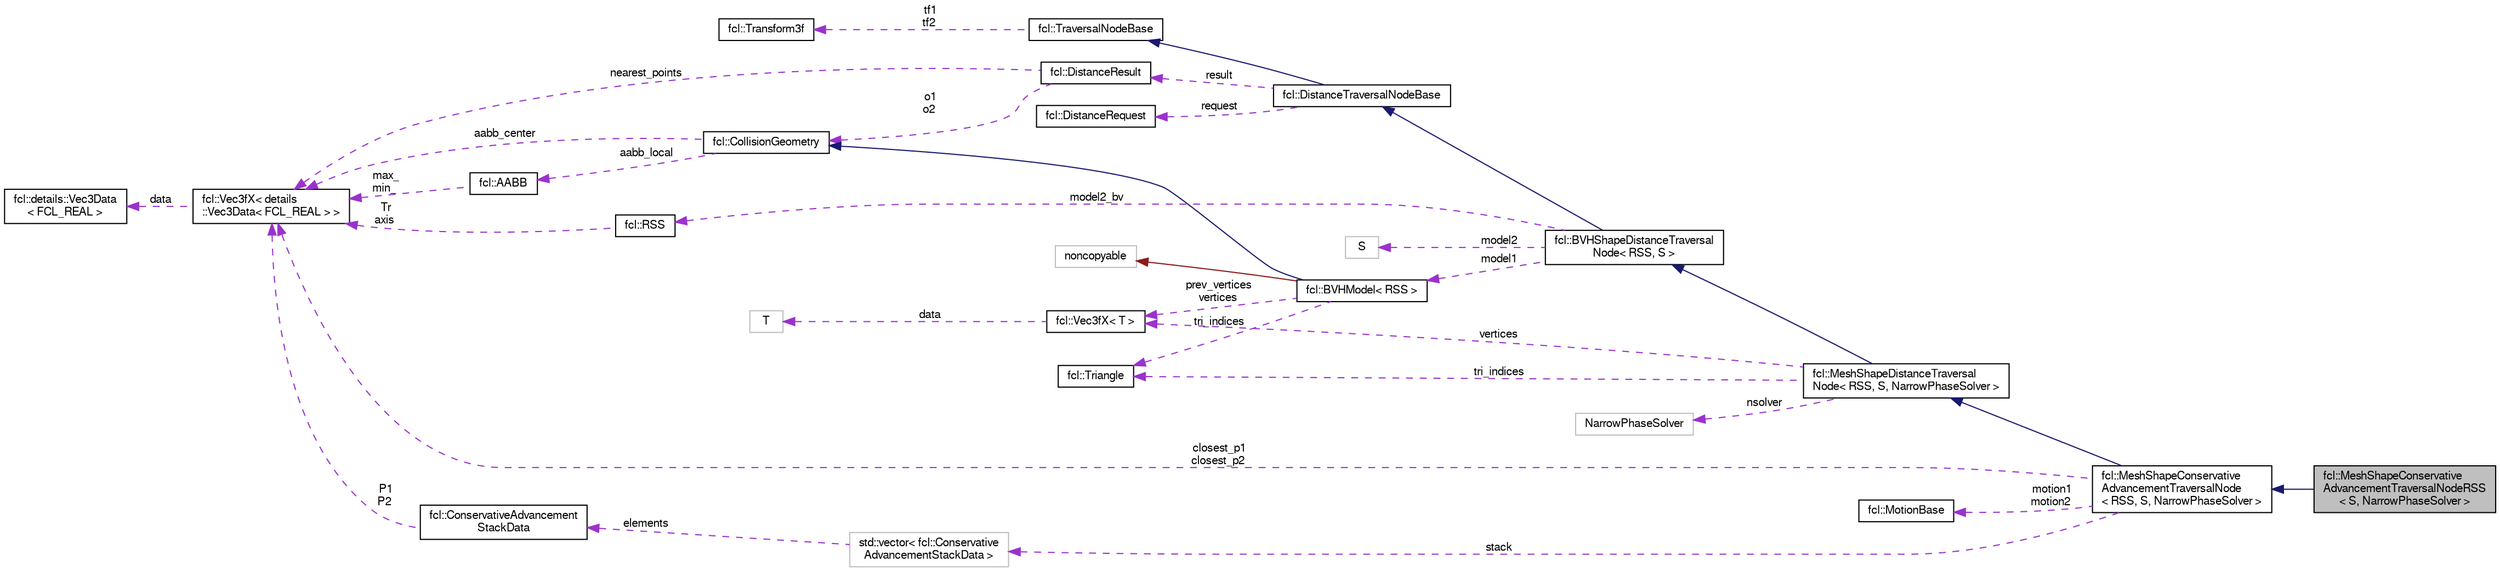 digraph "fcl::MeshShapeConservativeAdvancementTraversalNodeRSS&lt; S, NarrowPhaseSolver &gt;"
{
  edge [fontname="FreeSans",fontsize="10",labelfontname="FreeSans",labelfontsize="10"];
  node [fontname="FreeSans",fontsize="10",shape=record];
  rankdir="LR";
  Node1 [label="fcl::MeshShapeConservative\lAdvancementTraversalNodeRSS\l\< S, NarrowPhaseSolver \>",height=0.2,width=0.4,color="black", fillcolor="grey75", style="filled" fontcolor="black"];
  Node2 -> Node1 [dir="back",color="midnightblue",fontsize="10",style="solid",fontname="FreeSans"];
  Node2 [label="fcl::MeshShapeConservative\lAdvancementTraversalNode\l\< RSS, S, NarrowPhaseSolver \>",height=0.2,width=0.4,color="black", fillcolor="white", style="filled",URL="$a00109.html"];
  Node3 -> Node2 [dir="back",color="midnightblue",fontsize="10",style="solid",fontname="FreeSans"];
  Node3 [label="fcl::MeshShapeDistanceTraversal\lNode\< RSS, S, NarrowPhaseSolver \>",height=0.2,width=0.4,color="black", fillcolor="white", style="filled",URL="$a00112.html"];
  Node4 -> Node3 [dir="back",color="midnightblue",fontsize="10",style="solid",fontname="FreeSans"];
  Node4 [label="fcl::BVHShapeDistanceTraversal\lNode\< RSS, S \>",height=0.2,width=0.4,color="black", fillcolor="white", style="filled",URL="$a00020.html"];
  Node5 -> Node4 [dir="back",color="midnightblue",fontsize="10",style="solid",fontname="FreeSans"];
  Node5 [label="fcl::DistanceTraversalNodeBase",height=0.2,width=0.4,color="black", fillcolor="white", style="filled",URL="$a00046.html",tooltip="Node structure encoding the information required for distance traversal. "];
  Node6 -> Node5 [dir="back",color="midnightblue",fontsize="10",style="solid",fontname="FreeSans"];
  Node6 [label="fcl::TraversalNodeBase",height=0.2,width=0.4,color="black", fillcolor="white", style="filled",URL="$a00214.html",tooltip="Node structure encoding the information required for traversal. "];
  Node7 -> Node6 [dir="back",color="darkorchid3",fontsize="10",style="dashed",label=" tf1\ntf2" ,fontname="FreeSans"];
  Node7 [label="fcl::Transform3f",height=0.2,width=0.4,color="black", fillcolor="white", style="filled",URL="$a00212.html",tooltip="Simple transform class used locally by InterpMotion. "];
  Node8 -> Node5 [dir="back",color="darkorchid3",fontsize="10",style="dashed",label=" result" ,fontname="FreeSans"];
  Node8 [label="fcl::DistanceResult",height=0.2,width=0.4,color="black", fillcolor="white", style="filled",URL="$a00045.html",tooltip="distance result "];
  Node9 -> Node8 [dir="back",color="darkorchid3",fontsize="10",style="dashed",label=" nearest_points" ,fontname="FreeSans"];
  Node9 [label="fcl::Vec3fX\< details\l::Vec3Data\< FCL_REAL \> \>",height=0.2,width=0.4,color="black", fillcolor="white", style="filled",URL="$a00223.html"];
  Node10 -> Node9 [dir="back",color="darkorchid3",fontsize="10",style="dashed",label=" data" ,fontname="FreeSans"];
  Node10 [label="fcl::details::Vec3Data\l\< FCL_REAL \>",height=0.2,width=0.4,color="black", fillcolor="white", style="filled",URL="$a00222.html"];
  Node11 -> Node8 [dir="back",color="darkorchid3",fontsize="10",style="dashed",label=" o1\no2" ,fontname="FreeSans"];
  Node11 [label="fcl::CollisionGeometry",height=0.2,width=0.4,color="black", fillcolor="white", style="filled",URL="$a00028.html",tooltip="The geometry for the object for collision or distance computation. "];
  Node9 -> Node11 [dir="back",color="darkorchid3",fontsize="10",style="dashed",label=" aabb_center" ,fontname="FreeSans"];
  Node12 -> Node11 [dir="back",color="darkorchid3",fontsize="10",style="dashed",label=" aabb_local" ,fontname="FreeSans"];
  Node12 [label="fcl::AABB",height=0.2,width=0.4,color="black", fillcolor="white", style="filled",URL="$a00003.html",tooltip="A class describing the AABB collision structure, which is a box in 3D space determined by two diagona..."];
  Node9 -> Node12 [dir="back",color="darkorchid3",fontsize="10",style="dashed",label=" max_\nmin_" ,fontname="FreeSans"];
  Node13 -> Node5 [dir="back",color="darkorchid3",fontsize="10",style="dashed",label=" request" ,fontname="FreeSans"];
  Node13 [label="fcl::DistanceRequest",height=0.2,width=0.4,color="black", fillcolor="white", style="filled",URL="$a00044.html",tooltip="request to the distance computation "];
  Node14 -> Node4 [dir="back",color="darkorchid3",fontsize="10",style="dashed",label=" model2_bv" ,fontname="FreeSans"];
  Node14 [label="fcl::RSS",height=0.2,width=0.4,color="black", fillcolor="white", style="filled",URL="$a00156.html",tooltip="A class for rectangle sphere-swept bounding volume. "];
  Node9 -> Node14 [dir="back",color="darkorchid3",fontsize="10",style="dashed",label=" Tr\naxis" ,fontname="FreeSans"];
  Node15 -> Node4 [dir="back",color="darkorchid3",fontsize="10",style="dashed",label=" model2" ,fontname="FreeSans"];
  Node15 [label="S",height=0.2,width=0.4,color="grey75", fillcolor="white", style="filled"];
  Node16 -> Node4 [dir="back",color="darkorchid3",fontsize="10",style="dashed",label=" model1" ,fontname="FreeSans"];
  Node16 [label="fcl::BVHModel\< RSS \>",height=0.2,width=0.4,color="black", fillcolor="white", style="filled",URL="$a00018.html"];
  Node11 -> Node16 [dir="back",color="midnightblue",fontsize="10",style="solid",fontname="FreeSans"];
  Node17 -> Node16 [dir="back",color="firebrick4",fontsize="10",style="solid",fontname="FreeSans"];
  Node17 [label="noncopyable",height=0.2,width=0.4,color="grey75", fillcolor="white", style="filled"];
  Node18 -> Node16 [dir="back",color="darkorchid3",fontsize="10",style="dashed",label=" prev_vertices\nvertices" ,fontname="FreeSans"];
  Node18 [label="fcl::Vec3fX\< T \>",height=0.2,width=0.4,color="black", fillcolor="white", style="filled",URL="$a00223.html",tooltip="Vector3 class wrapper. The core data is in the template parameter class. "];
  Node19 -> Node18 [dir="back",color="darkorchid3",fontsize="10",style="dashed",label=" data" ,fontname="FreeSans"];
  Node19 [label="T",height=0.2,width=0.4,color="grey75", fillcolor="white", style="filled"];
  Node20 -> Node16 [dir="back",color="darkorchid3",fontsize="10",style="dashed",label=" tri_indices" ,fontname="FreeSans"];
  Node20 [label="fcl::Triangle",height=0.2,width=0.4,color="black", fillcolor="white", style="filled",URL="$a00215.html",tooltip="Triangle with 3 indices for points. "];
  Node21 -> Node3 [dir="back",color="darkorchid3",fontsize="10",style="dashed",label=" nsolver" ,fontname="FreeSans"];
  Node21 [label="NarrowPhaseSolver",height=0.2,width=0.4,color="grey75", fillcolor="white", style="filled"];
  Node18 -> Node3 [dir="back",color="darkorchid3",fontsize="10",style="dashed",label=" vertices" ,fontname="FreeSans"];
  Node20 -> Node3 [dir="back",color="darkorchid3",fontsize="10",style="dashed",label=" tri_indices" ,fontname="FreeSans"];
  Node9 -> Node2 [dir="back",color="darkorchid3",fontsize="10",style="dashed",label=" closest_p1\nclosest_p2" ,fontname="FreeSans"];
  Node22 -> Node2 [dir="back",color="darkorchid3",fontsize="10",style="dashed",label=" motion1\nmotion2" ,fontname="FreeSans"];
  Node22 [label="fcl::MotionBase",height=0.2,width=0.4,color="black", fillcolor="white", style="filled",URL="$a00124.html"];
  Node23 -> Node2 [dir="back",color="darkorchid3",fontsize="10",style="dashed",label=" stack" ,fontname="FreeSans"];
  Node23 [label="std::vector\< fcl::Conservative\lAdvancementStackData \>",height=0.2,width=0.4,color="grey75", fillcolor="white", style="filled"];
  Node24 -> Node23 [dir="back",color="darkorchid3",fontsize="10",style="dashed",label=" elements" ,fontname="FreeSans"];
  Node24 [label="fcl::ConservativeAdvancement\lStackData",height=0.2,width=0.4,color="black", fillcolor="white", style="filled",URL="$a00035.html"];
  Node9 -> Node24 [dir="back",color="darkorchid3",fontsize="10",style="dashed",label=" P1\nP2" ,fontname="FreeSans"];
}
